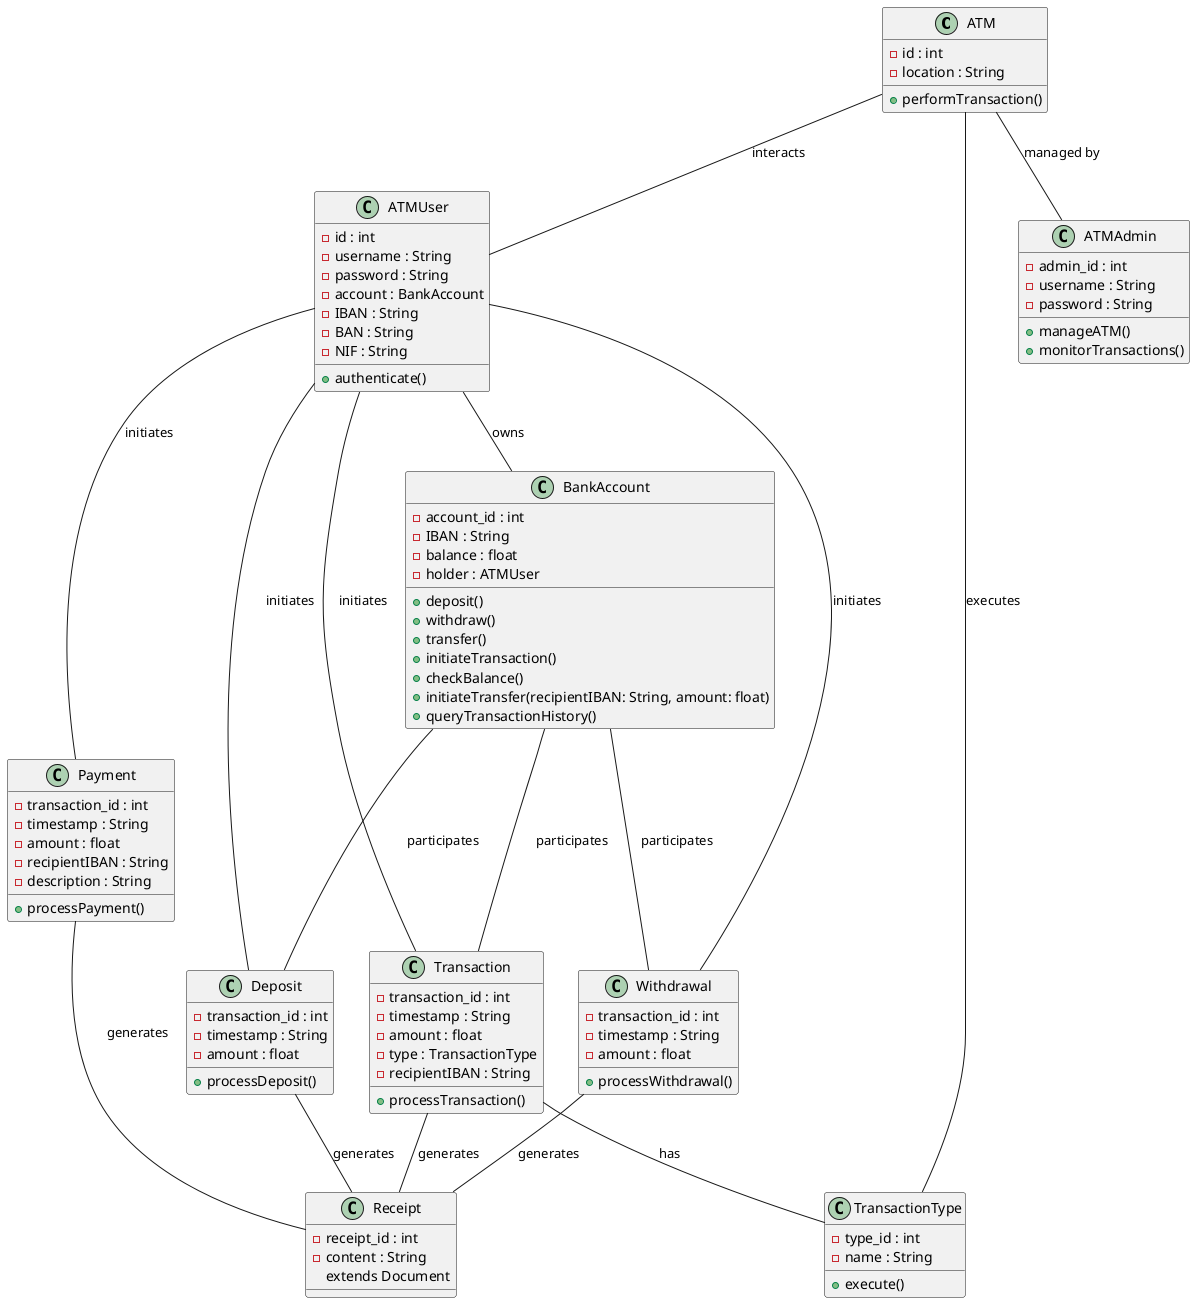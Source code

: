 @startuml ATMSystem

class ATM {
    -id : int
    -location : String
    +performTransaction()
}

class ATMUser {
    -id : int
    -username : String
    -password : String
    -account : BankAccount
    -IBAN : String
    -BAN : String
    -NIF : String
    +authenticate()
    
}

class ATMAdmin {
    -admin_id : int
    -username : String
    -password : String
    +manageATM()
    +monitorTransactions()
}

class BankAccount {
    -account_id : int
    -IBAN : String
    -balance : float
    -holder : ATMUser
    +deposit()
    +withdraw()
    +transfer()
    +initiateTransaction()
    +checkBalance()
    +initiateTransfer(recipientIBAN: String, amount: float)
    +queryTransactionHistory()
}

class Deposit {
    -transaction_id : int
    -timestamp : String
    -amount : float
    +processDeposit()
}

class Withdrawal {
    -transaction_id : int
    -timestamp : String
    -amount : float
    +processWithdrawal()
}

class Payment {
    -transaction_id : int
    -timestamp : String
    -amount : float
    -recipientIBAN : String
    -description : String
    +processPayment()
}

class Transaction {
    -transaction_id : int
    -timestamp : String
    -amount : float
    -type : TransactionType
    -recipientIBAN : String
    +processTransaction()
}

class TransactionType {
    -type_id : int
    -name : String
    +execute()
}
class Receipt {
    -receipt_id : int
    -content : String
    extends Document
}

ATM -- ATMUser : interacts
ATM -- ATMAdmin : managed by
ATMUser -- BankAccount : owns
ATMUser -- Deposit : initiates
ATMUser -- Withdrawal : initiates
ATMUser -- Payment : initiates
ATMUser -- Transaction : initiates
BankAccount -- Deposit : participates
BankAccount -- Withdrawal : participates
BankAccount -- Transaction : participates
Payment -- Receipt : generates
Deposit -- Receipt : generates
Withdrawal -- Receipt : generates
Transaction -- TransactionType : has
Transaction -- Receipt : generates
TransactionType -- ATM : executes

@enduml